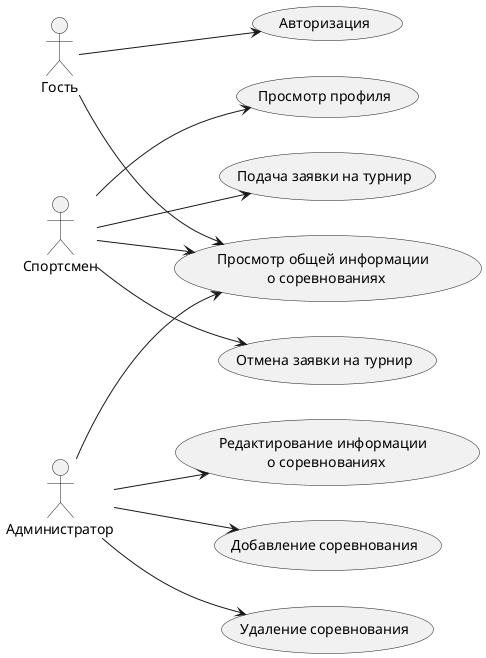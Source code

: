 

@startuml usecase

left to right direction

:Гость: --> (Авторизация)
:Гость: --> (Просмотр общей информации \n о соревнованиях)

:Спортсмен: --> (Просмотр профиля)
:Спортсмен: --> (Просмотр общей информации \n о соревнованиях)
:Спортсмен: --> (Подача заявки на турнир)
:Спортсмен: --> (Отмена заявки на турнир)

' (Просмотр календаря \n соревнований) --> (Фильтрация данных)

:Администратор: --> (Редактирование информации \n о соревнованиях)
:Администратор: --> (Добавление соревнования)
:Администратор: --> (Удаление соревнования)
:Администратор: --> (Просмотр общей информации \n о соревнованиях)

@enduml
